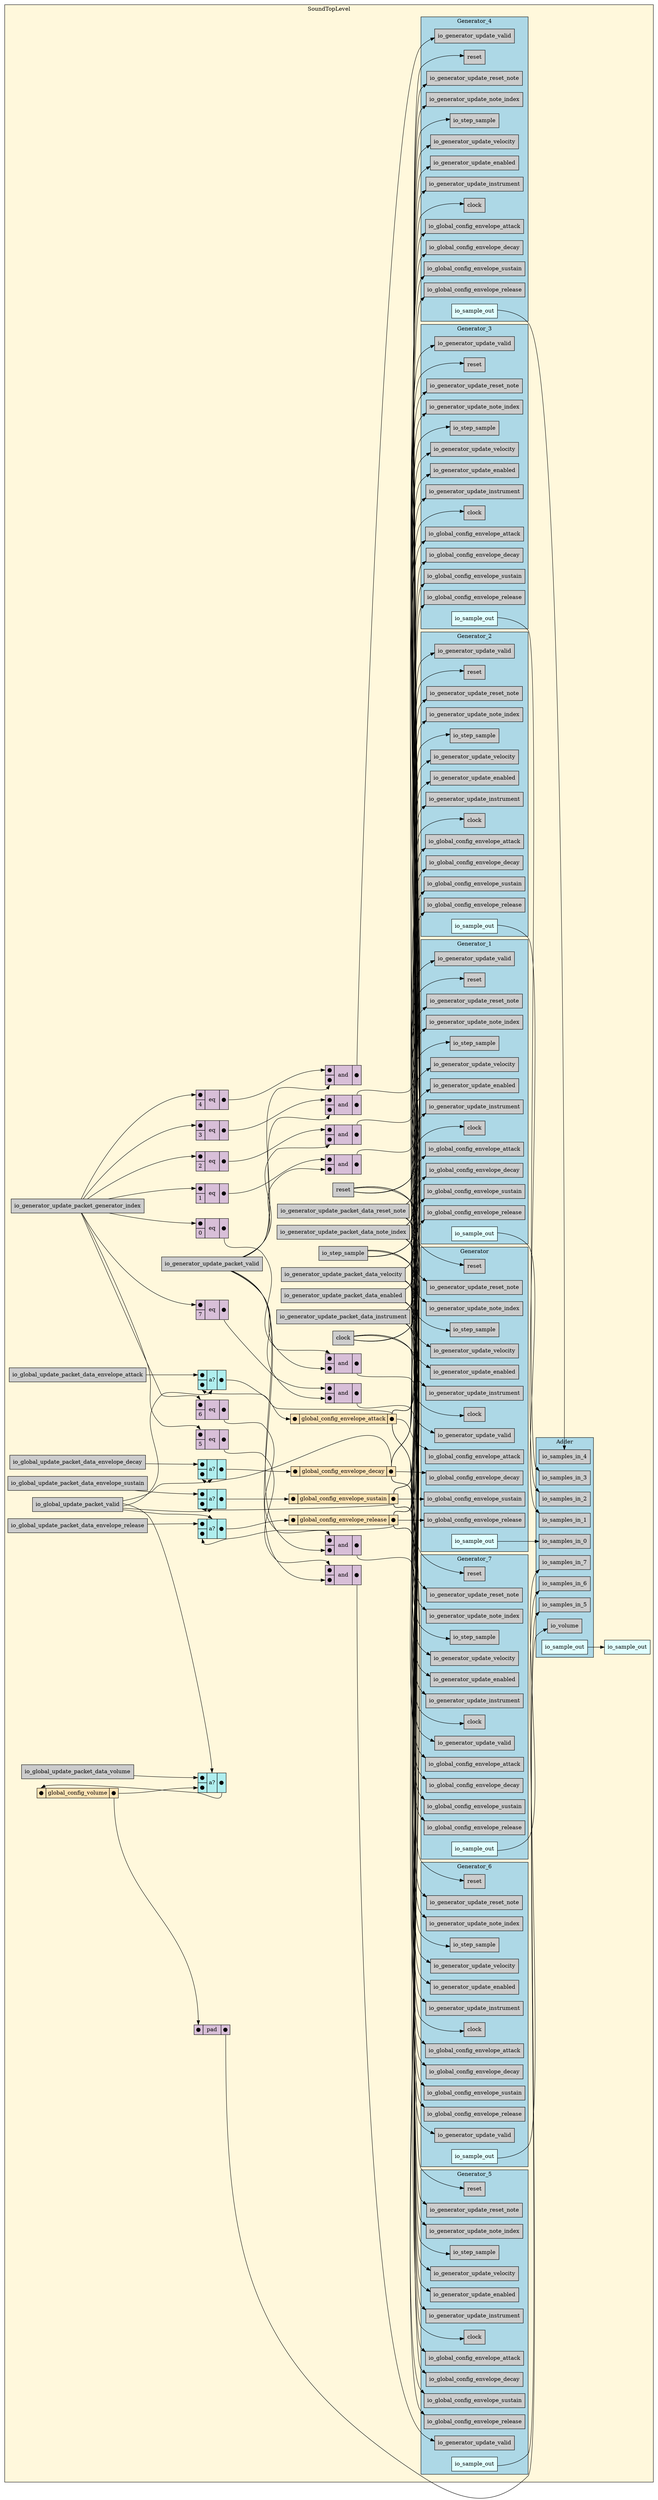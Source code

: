 digraph SoundTopLevel {
stylesheet = "styles.css"
rankdir="LR" 

subgraph cluster_SoundTopLevel {
  label="SoundTopLevel"
  URL=""
  bgcolor="#FFF8DC"
  cluster_SoundTopLevel_clock [shape = "rectangle" style="filled" fillcolor="#CCCCCC" label="clock" rank="0"]
     
cluster_SoundTopLevel_reset [shape = "rectangle" style="filled" fillcolor="#CCCCCC" label="reset" rank="0"]
     
cluster_SoundTopLevel_io_generator_update_packet_valid [shape = "rectangle" style="filled" fillcolor="#CCCCCC" label="io_generator_update_packet_valid" rank="0"]
     
cluster_SoundTopLevel_io_generator_update_packet_generator_index [shape = "rectangle" style="filled" fillcolor="#CCCCCC" label="io_generator_update_packet_generator_index" rank="0"]
     
cluster_SoundTopLevel_io_generator_update_packet_data_reset_note [shape = "rectangle" style="filled" fillcolor="#CCCCCC" label="io_generator_update_packet_data_reset_note" rank="0"]
     
cluster_SoundTopLevel_io_generator_update_packet_data_enabled [shape = "rectangle" style="filled" fillcolor="#CCCCCC" label="io_generator_update_packet_data_enabled" rank="0"]
     
cluster_SoundTopLevel_io_generator_update_packet_data_instrument [shape = "rectangle" style="filled" fillcolor="#CCCCCC" label="io_generator_update_packet_data_instrument" rank="0"]
     
cluster_SoundTopLevel_io_generator_update_packet_data_note_index [shape = "rectangle" style="filled" fillcolor="#CCCCCC" label="io_generator_update_packet_data_note_index" rank="0"]
     
cluster_SoundTopLevel_io_generator_update_packet_data_velocity [shape = "rectangle" style="filled" fillcolor="#CCCCCC" label="io_generator_update_packet_data_velocity" rank="0"]
     
cluster_SoundTopLevel_io_global_update_packet_valid [shape = "rectangle" style="filled" fillcolor="#CCCCCC" label="io_global_update_packet_valid" rank="0"]
     
cluster_SoundTopLevel_io_global_update_packet_data_volume [shape = "rectangle" style="filled" fillcolor="#CCCCCC" label="io_global_update_packet_data_volume" rank="0"]
     
cluster_SoundTopLevel_io_global_update_packet_data_envelope_attack [shape = "rectangle" style="filled" fillcolor="#CCCCCC" label="io_global_update_packet_data_envelope_attack" rank="0"]
     
cluster_SoundTopLevel_io_global_update_packet_data_envelope_decay [shape = "rectangle" style="filled" fillcolor="#CCCCCC" label="io_global_update_packet_data_envelope_decay" rank="0"]
     
cluster_SoundTopLevel_io_global_update_packet_data_envelope_sustain [shape = "rectangle" style="filled" fillcolor="#CCCCCC" label="io_global_update_packet_data_envelope_sustain" rank="0"]
     
cluster_SoundTopLevel_io_global_update_packet_data_envelope_release [shape = "rectangle" style="filled" fillcolor="#CCCCCC" label="io_global_update_packet_data_envelope_release" rank="0"]
     
cluster_SoundTopLevel_io_step_sample [shape = "rectangle" style="filled" fillcolor="#CCCCCC" label="io_step_sample" rank="0"]
     
cluster_SoundTopLevel_io_sample_out [shape = "rectangle" style="filled" fillcolor="#E0FFFF" label="io_sample_out" rank="1000"]
     

subgraph cluster_SoundTopLevel_Adder {
  label="Adder"
  URL="Adder.dot.svg"
  bgcolor="#ADD8E6"
  cluster_SoundTopLevel_Adder_io_volume [shape = "rectangle" style="filled" fillcolor="#CCCCCC" label="io_volume" rank="0"]
     
cluster_SoundTopLevel_Adder_io_samples_in_0 [shape = "rectangle" style="filled" fillcolor="#CCCCCC" label="io_samples_in_0" rank="0"]
     
cluster_SoundTopLevel_Adder_io_samples_in_1 [shape = "rectangle" style="filled" fillcolor="#CCCCCC" label="io_samples_in_1" rank="0"]
     
cluster_SoundTopLevel_Adder_io_samples_in_2 [shape = "rectangle" style="filled" fillcolor="#CCCCCC" label="io_samples_in_2" rank="0"]
     
cluster_SoundTopLevel_Adder_io_samples_in_3 [shape = "rectangle" style="filled" fillcolor="#CCCCCC" label="io_samples_in_3" rank="0"]
     
cluster_SoundTopLevel_Adder_io_samples_in_4 [shape = "rectangle" style="filled" fillcolor="#CCCCCC" label="io_samples_in_4" rank="0"]
     
cluster_SoundTopLevel_Adder_io_samples_in_5 [shape = "rectangle" style="filled" fillcolor="#CCCCCC" label="io_samples_in_5" rank="0"]
     
cluster_SoundTopLevel_Adder_io_samples_in_6 [shape = "rectangle" style="filled" fillcolor="#CCCCCC" label="io_samples_in_6" rank="0"]
     
cluster_SoundTopLevel_Adder_io_samples_in_7 [shape = "rectangle" style="filled" fillcolor="#CCCCCC" label="io_samples_in_7" rank="0"]
     
cluster_SoundTopLevel_Adder_io_sample_out [shape = "rectangle" style="filled" fillcolor="#E0FFFF" label="io_sample_out" rank="1000"]
     

  
  
  
}
     

subgraph cluster_SoundTopLevel_Generator {
  label="Generator"
  URL="Generator.dot.svg"
  bgcolor="#ADD8E6"
  cluster_SoundTopLevel_Generator_clock [shape = "rectangle" style="filled" fillcolor="#CCCCCC" label="clock" rank="0"]
     
cluster_SoundTopLevel_Generator_reset [shape = "rectangle" style="filled" fillcolor="#CCCCCC" label="reset" rank="0"]
     
cluster_SoundTopLevel_Generator_io_generator_update_valid [shape = "rectangle" style="filled" fillcolor="#CCCCCC" label="io_generator_update_valid" rank="0"]
     
cluster_SoundTopLevel_Generator_io_generator_update_reset_note [shape = "rectangle" style="filled" fillcolor="#CCCCCC" label="io_generator_update_reset_note" rank="0"]
     
cluster_SoundTopLevel_Generator_io_generator_update_enabled [shape = "rectangle" style="filled" fillcolor="#CCCCCC" label="io_generator_update_enabled" rank="0"]
     
cluster_SoundTopLevel_Generator_io_generator_update_instrument [shape = "rectangle" style="filled" fillcolor="#CCCCCC" label="io_generator_update_instrument" rank="0"]
     
cluster_SoundTopLevel_Generator_io_generator_update_note_index [shape = "rectangle" style="filled" fillcolor="#CCCCCC" label="io_generator_update_note_index" rank="0"]
     
cluster_SoundTopLevel_Generator_io_generator_update_velocity [shape = "rectangle" style="filled" fillcolor="#CCCCCC" label="io_generator_update_velocity" rank="0"]
     
cluster_SoundTopLevel_Generator_io_global_config_envelope_attack [shape = "rectangle" style="filled" fillcolor="#CCCCCC" label="io_global_config_envelope_attack" rank="0"]
     
cluster_SoundTopLevel_Generator_io_global_config_envelope_decay [shape = "rectangle" style="filled" fillcolor="#CCCCCC" label="io_global_config_envelope_decay" rank="0"]
     
cluster_SoundTopLevel_Generator_io_global_config_envelope_sustain [shape = "rectangle" style="filled" fillcolor="#CCCCCC" label="io_global_config_envelope_sustain" rank="0"]
     
cluster_SoundTopLevel_Generator_io_global_config_envelope_release [shape = "rectangle" style="filled" fillcolor="#CCCCCC" label="io_global_config_envelope_release" rank="0"]
     
cluster_SoundTopLevel_Generator_io_step_sample [shape = "rectangle" style="filled" fillcolor="#CCCCCC" label="io_step_sample" rank="0"]
     
cluster_SoundTopLevel_Generator_io_sample_out [shape = "rectangle" style="filled" fillcolor="#E0FFFF" label="io_sample_out" rank="1000"]
     

subgraph cluster_SoundTopLevel_Generator_Square {
  label="Square"
  URL="Square.dot.svg"
  bgcolor="#FFB6C1"
  

  
  
  
}
     

subgraph cluster_SoundTopLevel_Generator_Triangle {
  label="Triangle"
  URL="Triangle.dot.svg"
  bgcolor="#FFB6C1"
  

  
  
  
}
     

subgraph cluster_SoundTopLevel_Generator_Sawtooth {
  label="Sawtooth"
  URL="Sawtooth.dot.svg"
  bgcolor="#FFB6C1"
  

  
  
  
}
     

subgraph cluster_SoundTopLevel_Generator_Sine {
  label="Sine"
  URL="Sine.dot.svg"
  bgcolor="#FFB6C1"
  

  
  
  
}
     

subgraph cluster_SoundTopLevel_Generator_EnvelopeImpl {
  label="EnvelopeImpl"
  URL="EnvelopeImpl.dot.svg"
  bgcolor="#FFB6C1"
  

  
  
  
}
     

  
  
  
}
     

subgraph cluster_SoundTopLevel_Generator_1 {
  label="Generator_1"
  URL="Generator.dot.svg"
  bgcolor="#ADD8E6"
  cluster_SoundTopLevel_Generator_1_clock [shape = "rectangle" style="filled" fillcolor="#CCCCCC" label="clock" rank="0"]
     
cluster_SoundTopLevel_Generator_1_reset [shape = "rectangle" style="filled" fillcolor="#CCCCCC" label="reset" rank="0"]
     
cluster_SoundTopLevel_Generator_1_io_generator_update_valid [shape = "rectangle" style="filled" fillcolor="#CCCCCC" label="io_generator_update_valid" rank="0"]
     
cluster_SoundTopLevel_Generator_1_io_generator_update_reset_note [shape = "rectangle" style="filled" fillcolor="#CCCCCC" label="io_generator_update_reset_note" rank="0"]
     
cluster_SoundTopLevel_Generator_1_io_generator_update_enabled [shape = "rectangle" style="filled" fillcolor="#CCCCCC" label="io_generator_update_enabled" rank="0"]
     
cluster_SoundTopLevel_Generator_1_io_generator_update_instrument [shape = "rectangle" style="filled" fillcolor="#CCCCCC" label="io_generator_update_instrument" rank="0"]
     
cluster_SoundTopLevel_Generator_1_io_generator_update_note_index [shape = "rectangle" style="filled" fillcolor="#CCCCCC" label="io_generator_update_note_index" rank="0"]
     
cluster_SoundTopLevel_Generator_1_io_generator_update_velocity [shape = "rectangle" style="filled" fillcolor="#CCCCCC" label="io_generator_update_velocity" rank="0"]
     
cluster_SoundTopLevel_Generator_1_io_global_config_envelope_attack [shape = "rectangle" style="filled" fillcolor="#CCCCCC" label="io_global_config_envelope_attack" rank="0"]
     
cluster_SoundTopLevel_Generator_1_io_global_config_envelope_decay [shape = "rectangle" style="filled" fillcolor="#CCCCCC" label="io_global_config_envelope_decay" rank="0"]
     
cluster_SoundTopLevel_Generator_1_io_global_config_envelope_sustain [shape = "rectangle" style="filled" fillcolor="#CCCCCC" label="io_global_config_envelope_sustain" rank="0"]
     
cluster_SoundTopLevel_Generator_1_io_global_config_envelope_release [shape = "rectangle" style="filled" fillcolor="#CCCCCC" label="io_global_config_envelope_release" rank="0"]
     
cluster_SoundTopLevel_Generator_1_io_step_sample [shape = "rectangle" style="filled" fillcolor="#CCCCCC" label="io_step_sample" rank="0"]
     
cluster_SoundTopLevel_Generator_1_io_sample_out [shape = "rectangle" style="filled" fillcolor="#E0FFFF" label="io_sample_out" rank="1000"]
     

subgraph cluster_SoundTopLevel_Generator_1_Square {
  label="Square"
  URL="Square.dot.svg"
  bgcolor="#FFB6C1"
  

  
  
  
}
     

subgraph cluster_SoundTopLevel_Generator_1_Triangle {
  label="Triangle"
  URL="Triangle.dot.svg"
  bgcolor="#FFB6C1"
  

  
  
  
}
     

subgraph cluster_SoundTopLevel_Generator_1_Sawtooth {
  label="Sawtooth"
  URL="Sawtooth.dot.svg"
  bgcolor="#FFB6C1"
  

  
  
  
}
     

subgraph cluster_SoundTopLevel_Generator_1_Sine {
  label="Sine"
  URL="Sine.dot.svg"
  bgcolor="#FFB6C1"
  

  
  
  
}
     

subgraph cluster_SoundTopLevel_Generator_1_EnvelopeImpl {
  label="EnvelopeImpl"
  URL="EnvelopeImpl.dot.svg"
  bgcolor="#FFB6C1"
  

  
  
  
}
     

  
  
  
}
     

subgraph cluster_SoundTopLevel_Generator_2 {
  label="Generator_2"
  URL="Generator.dot.svg"
  bgcolor="#ADD8E6"
  cluster_SoundTopLevel_Generator_2_clock [shape = "rectangle" style="filled" fillcolor="#CCCCCC" label="clock" rank="0"]
     
cluster_SoundTopLevel_Generator_2_reset [shape = "rectangle" style="filled" fillcolor="#CCCCCC" label="reset" rank="0"]
     
cluster_SoundTopLevel_Generator_2_io_generator_update_valid [shape = "rectangle" style="filled" fillcolor="#CCCCCC" label="io_generator_update_valid" rank="0"]
     
cluster_SoundTopLevel_Generator_2_io_generator_update_reset_note [shape = "rectangle" style="filled" fillcolor="#CCCCCC" label="io_generator_update_reset_note" rank="0"]
     
cluster_SoundTopLevel_Generator_2_io_generator_update_enabled [shape = "rectangle" style="filled" fillcolor="#CCCCCC" label="io_generator_update_enabled" rank="0"]
     
cluster_SoundTopLevel_Generator_2_io_generator_update_instrument [shape = "rectangle" style="filled" fillcolor="#CCCCCC" label="io_generator_update_instrument" rank="0"]
     
cluster_SoundTopLevel_Generator_2_io_generator_update_note_index [shape = "rectangle" style="filled" fillcolor="#CCCCCC" label="io_generator_update_note_index" rank="0"]
     
cluster_SoundTopLevel_Generator_2_io_generator_update_velocity [shape = "rectangle" style="filled" fillcolor="#CCCCCC" label="io_generator_update_velocity" rank="0"]
     
cluster_SoundTopLevel_Generator_2_io_global_config_envelope_attack [shape = "rectangle" style="filled" fillcolor="#CCCCCC" label="io_global_config_envelope_attack" rank="0"]
     
cluster_SoundTopLevel_Generator_2_io_global_config_envelope_decay [shape = "rectangle" style="filled" fillcolor="#CCCCCC" label="io_global_config_envelope_decay" rank="0"]
     
cluster_SoundTopLevel_Generator_2_io_global_config_envelope_sustain [shape = "rectangle" style="filled" fillcolor="#CCCCCC" label="io_global_config_envelope_sustain" rank="0"]
     
cluster_SoundTopLevel_Generator_2_io_global_config_envelope_release [shape = "rectangle" style="filled" fillcolor="#CCCCCC" label="io_global_config_envelope_release" rank="0"]
     
cluster_SoundTopLevel_Generator_2_io_step_sample [shape = "rectangle" style="filled" fillcolor="#CCCCCC" label="io_step_sample" rank="0"]
     
cluster_SoundTopLevel_Generator_2_io_sample_out [shape = "rectangle" style="filled" fillcolor="#E0FFFF" label="io_sample_out" rank="1000"]
     

subgraph cluster_SoundTopLevel_Generator_2_Square {
  label="Square"
  URL="Square.dot.svg"
  bgcolor="#FFB6C1"
  

  
  
  
}
     

subgraph cluster_SoundTopLevel_Generator_2_Triangle {
  label="Triangle"
  URL="Triangle.dot.svg"
  bgcolor="#FFB6C1"
  

  
  
  
}
     

subgraph cluster_SoundTopLevel_Generator_2_Sawtooth {
  label="Sawtooth"
  URL="Sawtooth.dot.svg"
  bgcolor="#FFB6C1"
  

  
  
  
}
     

subgraph cluster_SoundTopLevel_Generator_2_Sine {
  label="Sine"
  URL="Sine.dot.svg"
  bgcolor="#FFB6C1"
  

  
  
  
}
     

subgraph cluster_SoundTopLevel_Generator_2_EnvelopeImpl {
  label="EnvelopeImpl"
  URL="EnvelopeImpl.dot.svg"
  bgcolor="#FFB6C1"
  

  
  
  
}
     

  
  
  
}
     

subgraph cluster_SoundTopLevel_Generator_3 {
  label="Generator_3"
  URL="Generator.dot.svg"
  bgcolor="#ADD8E6"
  cluster_SoundTopLevel_Generator_3_clock [shape = "rectangle" style="filled" fillcolor="#CCCCCC" label="clock" rank="0"]
     
cluster_SoundTopLevel_Generator_3_reset [shape = "rectangle" style="filled" fillcolor="#CCCCCC" label="reset" rank="0"]
     
cluster_SoundTopLevel_Generator_3_io_generator_update_valid [shape = "rectangle" style="filled" fillcolor="#CCCCCC" label="io_generator_update_valid" rank="0"]
     
cluster_SoundTopLevel_Generator_3_io_generator_update_reset_note [shape = "rectangle" style="filled" fillcolor="#CCCCCC" label="io_generator_update_reset_note" rank="0"]
     
cluster_SoundTopLevel_Generator_3_io_generator_update_enabled [shape = "rectangle" style="filled" fillcolor="#CCCCCC" label="io_generator_update_enabled" rank="0"]
     
cluster_SoundTopLevel_Generator_3_io_generator_update_instrument [shape = "rectangle" style="filled" fillcolor="#CCCCCC" label="io_generator_update_instrument" rank="0"]
     
cluster_SoundTopLevel_Generator_3_io_generator_update_note_index [shape = "rectangle" style="filled" fillcolor="#CCCCCC" label="io_generator_update_note_index" rank="0"]
     
cluster_SoundTopLevel_Generator_3_io_generator_update_velocity [shape = "rectangle" style="filled" fillcolor="#CCCCCC" label="io_generator_update_velocity" rank="0"]
     
cluster_SoundTopLevel_Generator_3_io_global_config_envelope_attack [shape = "rectangle" style="filled" fillcolor="#CCCCCC" label="io_global_config_envelope_attack" rank="0"]
     
cluster_SoundTopLevel_Generator_3_io_global_config_envelope_decay [shape = "rectangle" style="filled" fillcolor="#CCCCCC" label="io_global_config_envelope_decay" rank="0"]
     
cluster_SoundTopLevel_Generator_3_io_global_config_envelope_sustain [shape = "rectangle" style="filled" fillcolor="#CCCCCC" label="io_global_config_envelope_sustain" rank="0"]
     
cluster_SoundTopLevel_Generator_3_io_global_config_envelope_release [shape = "rectangle" style="filled" fillcolor="#CCCCCC" label="io_global_config_envelope_release" rank="0"]
     
cluster_SoundTopLevel_Generator_3_io_step_sample [shape = "rectangle" style="filled" fillcolor="#CCCCCC" label="io_step_sample" rank="0"]
     
cluster_SoundTopLevel_Generator_3_io_sample_out [shape = "rectangle" style="filled" fillcolor="#E0FFFF" label="io_sample_out" rank="1000"]
     

subgraph cluster_SoundTopLevel_Generator_3_Square {
  label="Square"
  URL="Square.dot.svg"
  bgcolor="#FFB6C1"
  

  
  
  
}
     

subgraph cluster_SoundTopLevel_Generator_3_Triangle {
  label="Triangle"
  URL="Triangle.dot.svg"
  bgcolor="#FFB6C1"
  

  
  
  
}
     

subgraph cluster_SoundTopLevel_Generator_3_Sawtooth {
  label="Sawtooth"
  URL="Sawtooth.dot.svg"
  bgcolor="#FFB6C1"
  

  
  
  
}
     

subgraph cluster_SoundTopLevel_Generator_3_Sine {
  label="Sine"
  URL="Sine.dot.svg"
  bgcolor="#FFB6C1"
  

  
  
  
}
     

subgraph cluster_SoundTopLevel_Generator_3_EnvelopeImpl {
  label="EnvelopeImpl"
  URL="EnvelopeImpl.dot.svg"
  bgcolor="#FFB6C1"
  

  
  
  
}
     

  
  
  
}
     

subgraph cluster_SoundTopLevel_Generator_4 {
  label="Generator_4"
  URL="Generator.dot.svg"
  bgcolor="#ADD8E6"
  cluster_SoundTopLevel_Generator_4_clock [shape = "rectangle" style="filled" fillcolor="#CCCCCC" label="clock" rank="0"]
     
cluster_SoundTopLevel_Generator_4_reset [shape = "rectangle" style="filled" fillcolor="#CCCCCC" label="reset" rank="0"]
     
cluster_SoundTopLevel_Generator_4_io_generator_update_valid [shape = "rectangle" style="filled" fillcolor="#CCCCCC" label="io_generator_update_valid" rank="0"]
     
cluster_SoundTopLevel_Generator_4_io_generator_update_reset_note [shape = "rectangle" style="filled" fillcolor="#CCCCCC" label="io_generator_update_reset_note" rank="0"]
     
cluster_SoundTopLevel_Generator_4_io_generator_update_enabled [shape = "rectangle" style="filled" fillcolor="#CCCCCC" label="io_generator_update_enabled" rank="0"]
     
cluster_SoundTopLevel_Generator_4_io_generator_update_instrument [shape = "rectangle" style="filled" fillcolor="#CCCCCC" label="io_generator_update_instrument" rank="0"]
     
cluster_SoundTopLevel_Generator_4_io_generator_update_note_index [shape = "rectangle" style="filled" fillcolor="#CCCCCC" label="io_generator_update_note_index" rank="0"]
     
cluster_SoundTopLevel_Generator_4_io_generator_update_velocity [shape = "rectangle" style="filled" fillcolor="#CCCCCC" label="io_generator_update_velocity" rank="0"]
     
cluster_SoundTopLevel_Generator_4_io_global_config_envelope_attack [shape = "rectangle" style="filled" fillcolor="#CCCCCC" label="io_global_config_envelope_attack" rank="0"]
     
cluster_SoundTopLevel_Generator_4_io_global_config_envelope_decay [shape = "rectangle" style="filled" fillcolor="#CCCCCC" label="io_global_config_envelope_decay" rank="0"]
     
cluster_SoundTopLevel_Generator_4_io_global_config_envelope_sustain [shape = "rectangle" style="filled" fillcolor="#CCCCCC" label="io_global_config_envelope_sustain" rank="0"]
     
cluster_SoundTopLevel_Generator_4_io_global_config_envelope_release [shape = "rectangle" style="filled" fillcolor="#CCCCCC" label="io_global_config_envelope_release" rank="0"]
     
cluster_SoundTopLevel_Generator_4_io_step_sample [shape = "rectangle" style="filled" fillcolor="#CCCCCC" label="io_step_sample" rank="0"]
     
cluster_SoundTopLevel_Generator_4_io_sample_out [shape = "rectangle" style="filled" fillcolor="#E0FFFF" label="io_sample_out" rank="1000"]
     

subgraph cluster_SoundTopLevel_Generator_4_Square {
  label="Square"
  URL="Square.dot.svg"
  bgcolor="#FFB6C1"
  

  
  
  
}
     

subgraph cluster_SoundTopLevel_Generator_4_Triangle {
  label="Triangle"
  URL="Triangle.dot.svg"
  bgcolor="#FFB6C1"
  

  
  
  
}
     

subgraph cluster_SoundTopLevel_Generator_4_Sawtooth {
  label="Sawtooth"
  URL="Sawtooth.dot.svg"
  bgcolor="#FFB6C1"
  

  
  
  
}
     

subgraph cluster_SoundTopLevel_Generator_4_Sine {
  label="Sine"
  URL="Sine.dot.svg"
  bgcolor="#FFB6C1"
  

  
  
  
}
     

subgraph cluster_SoundTopLevel_Generator_4_EnvelopeImpl {
  label="EnvelopeImpl"
  URL="EnvelopeImpl.dot.svg"
  bgcolor="#FFB6C1"
  

  
  
  
}
     

  
  
  
}
     

subgraph cluster_SoundTopLevel_Generator_5 {
  label="Generator_5"
  URL="Generator.dot.svg"
  bgcolor="#ADD8E6"
  cluster_SoundTopLevel_Generator_5_clock [shape = "rectangle" style="filled" fillcolor="#CCCCCC" label="clock" rank="0"]
     
cluster_SoundTopLevel_Generator_5_reset [shape = "rectangle" style="filled" fillcolor="#CCCCCC" label="reset" rank="0"]
     
cluster_SoundTopLevel_Generator_5_io_generator_update_valid [shape = "rectangle" style="filled" fillcolor="#CCCCCC" label="io_generator_update_valid" rank="0"]
     
cluster_SoundTopLevel_Generator_5_io_generator_update_reset_note [shape = "rectangle" style="filled" fillcolor="#CCCCCC" label="io_generator_update_reset_note" rank="0"]
     
cluster_SoundTopLevel_Generator_5_io_generator_update_enabled [shape = "rectangle" style="filled" fillcolor="#CCCCCC" label="io_generator_update_enabled" rank="0"]
     
cluster_SoundTopLevel_Generator_5_io_generator_update_instrument [shape = "rectangle" style="filled" fillcolor="#CCCCCC" label="io_generator_update_instrument" rank="0"]
     
cluster_SoundTopLevel_Generator_5_io_generator_update_note_index [shape = "rectangle" style="filled" fillcolor="#CCCCCC" label="io_generator_update_note_index" rank="0"]
     
cluster_SoundTopLevel_Generator_5_io_generator_update_velocity [shape = "rectangle" style="filled" fillcolor="#CCCCCC" label="io_generator_update_velocity" rank="0"]
     
cluster_SoundTopLevel_Generator_5_io_global_config_envelope_attack [shape = "rectangle" style="filled" fillcolor="#CCCCCC" label="io_global_config_envelope_attack" rank="0"]
     
cluster_SoundTopLevel_Generator_5_io_global_config_envelope_decay [shape = "rectangle" style="filled" fillcolor="#CCCCCC" label="io_global_config_envelope_decay" rank="0"]
     
cluster_SoundTopLevel_Generator_5_io_global_config_envelope_sustain [shape = "rectangle" style="filled" fillcolor="#CCCCCC" label="io_global_config_envelope_sustain" rank="0"]
     
cluster_SoundTopLevel_Generator_5_io_global_config_envelope_release [shape = "rectangle" style="filled" fillcolor="#CCCCCC" label="io_global_config_envelope_release" rank="0"]
     
cluster_SoundTopLevel_Generator_5_io_step_sample [shape = "rectangle" style="filled" fillcolor="#CCCCCC" label="io_step_sample" rank="0"]
     
cluster_SoundTopLevel_Generator_5_io_sample_out [shape = "rectangle" style="filled" fillcolor="#E0FFFF" label="io_sample_out" rank="1000"]
     

subgraph cluster_SoundTopLevel_Generator_5_Square {
  label="Square"
  URL="Square.dot.svg"
  bgcolor="#FFB6C1"
  

  
  
  
}
     

subgraph cluster_SoundTopLevel_Generator_5_Triangle {
  label="Triangle"
  URL="Triangle.dot.svg"
  bgcolor="#FFB6C1"
  

  
  
  
}
     

subgraph cluster_SoundTopLevel_Generator_5_Sawtooth {
  label="Sawtooth"
  URL="Sawtooth.dot.svg"
  bgcolor="#FFB6C1"
  

  
  
  
}
     

subgraph cluster_SoundTopLevel_Generator_5_Sine {
  label="Sine"
  URL="Sine.dot.svg"
  bgcolor="#FFB6C1"
  

  
  
  
}
     

subgraph cluster_SoundTopLevel_Generator_5_EnvelopeImpl {
  label="EnvelopeImpl"
  URL="EnvelopeImpl.dot.svg"
  bgcolor="#FFB6C1"
  

  
  
  
}
     

  
  
  
}
     

subgraph cluster_SoundTopLevel_Generator_6 {
  label="Generator_6"
  URL="Generator.dot.svg"
  bgcolor="#ADD8E6"
  cluster_SoundTopLevel_Generator_6_clock [shape = "rectangle" style="filled" fillcolor="#CCCCCC" label="clock" rank="0"]
     
cluster_SoundTopLevel_Generator_6_reset [shape = "rectangle" style="filled" fillcolor="#CCCCCC" label="reset" rank="0"]
     
cluster_SoundTopLevel_Generator_6_io_generator_update_valid [shape = "rectangle" style="filled" fillcolor="#CCCCCC" label="io_generator_update_valid" rank="0"]
     
cluster_SoundTopLevel_Generator_6_io_generator_update_reset_note [shape = "rectangle" style="filled" fillcolor="#CCCCCC" label="io_generator_update_reset_note" rank="0"]
     
cluster_SoundTopLevel_Generator_6_io_generator_update_enabled [shape = "rectangle" style="filled" fillcolor="#CCCCCC" label="io_generator_update_enabled" rank="0"]
     
cluster_SoundTopLevel_Generator_6_io_generator_update_instrument [shape = "rectangle" style="filled" fillcolor="#CCCCCC" label="io_generator_update_instrument" rank="0"]
     
cluster_SoundTopLevel_Generator_6_io_generator_update_note_index [shape = "rectangle" style="filled" fillcolor="#CCCCCC" label="io_generator_update_note_index" rank="0"]
     
cluster_SoundTopLevel_Generator_6_io_generator_update_velocity [shape = "rectangle" style="filled" fillcolor="#CCCCCC" label="io_generator_update_velocity" rank="0"]
     
cluster_SoundTopLevel_Generator_6_io_global_config_envelope_attack [shape = "rectangle" style="filled" fillcolor="#CCCCCC" label="io_global_config_envelope_attack" rank="0"]
     
cluster_SoundTopLevel_Generator_6_io_global_config_envelope_decay [shape = "rectangle" style="filled" fillcolor="#CCCCCC" label="io_global_config_envelope_decay" rank="0"]
     
cluster_SoundTopLevel_Generator_6_io_global_config_envelope_sustain [shape = "rectangle" style="filled" fillcolor="#CCCCCC" label="io_global_config_envelope_sustain" rank="0"]
     
cluster_SoundTopLevel_Generator_6_io_global_config_envelope_release [shape = "rectangle" style="filled" fillcolor="#CCCCCC" label="io_global_config_envelope_release" rank="0"]
     
cluster_SoundTopLevel_Generator_6_io_step_sample [shape = "rectangle" style="filled" fillcolor="#CCCCCC" label="io_step_sample" rank="0"]
     
cluster_SoundTopLevel_Generator_6_io_sample_out [shape = "rectangle" style="filled" fillcolor="#E0FFFF" label="io_sample_out" rank="1000"]
     

subgraph cluster_SoundTopLevel_Generator_6_Square {
  label="Square"
  URL="Square.dot.svg"
  bgcolor="#FFB6C1"
  

  
  
  
}
     

subgraph cluster_SoundTopLevel_Generator_6_Triangle {
  label="Triangle"
  URL="Triangle.dot.svg"
  bgcolor="#FFB6C1"
  

  
  
  
}
     

subgraph cluster_SoundTopLevel_Generator_6_Sawtooth {
  label="Sawtooth"
  URL="Sawtooth.dot.svg"
  bgcolor="#FFB6C1"
  

  
  
  
}
     

subgraph cluster_SoundTopLevel_Generator_6_Sine {
  label="Sine"
  URL="Sine.dot.svg"
  bgcolor="#FFB6C1"
  

  
  
  
}
     

subgraph cluster_SoundTopLevel_Generator_6_EnvelopeImpl {
  label="EnvelopeImpl"
  URL="EnvelopeImpl.dot.svg"
  bgcolor="#FFB6C1"
  

  
  
  
}
     

  
  
  
}
     

subgraph cluster_SoundTopLevel_Generator_7 {
  label="Generator_7"
  URL="Generator.dot.svg"
  bgcolor="#ADD8E6"
  cluster_SoundTopLevel_Generator_7_clock [shape = "rectangle" style="filled" fillcolor="#CCCCCC" label="clock" rank="0"]
     
cluster_SoundTopLevel_Generator_7_reset [shape = "rectangle" style="filled" fillcolor="#CCCCCC" label="reset" rank="0"]
     
cluster_SoundTopLevel_Generator_7_io_generator_update_valid [shape = "rectangle" style="filled" fillcolor="#CCCCCC" label="io_generator_update_valid" rank="0"]
     
cluster_SoundTopLevel_Generator_7_io_generator_update_reset_note [shape = "rectangle" style="filled" fillcolor="#CCCCCC" label="io_generator_update_reset_note" rank="0"]
     
cluster_SoundTopLevel_Generator_7_io_generator_update_enabled [shape = "rectangle" style="filled" fillcolor="#CCCCCC" label="io_generator_update_enabled" rank="0"]
     
cluster_SoundTopLevel_Generator_7_io_generator_update_instrument [shape = "rectangle" style="filled" fillcolor="#CCCCCC" label="io_generator_update_instrument" rank="0"]
     
cluster_SoundTopLevel_Generator_7_io_generator_update_note_index [shape = "rectangle" style="filled" fillcolor="#CCCCCC" label="io_generator_update_note_index" rank="0"]
     
cluster_SoundTopLevel_Generator_7_io_generator_update_velocity [shape = "rectangle" style="filled" fillcolor="#CCCCCC" label="io_generator_update_velocity" rank="0"]
     
cluster_SoundTopLevel_Generator_7_io_global_config_envelope_attack [shape = "rectangle" style="filled" fillcolor="#CCCCCC" label="io_global_config_envelope_attack" rank="0"]
     
cluster_SoundTopLevel_Generator_7_io_global_config_envelope_decay [shape = "rectangle" style="filled" fillcolor="#CCCCCC" label="io_global_config_envelope_decay" rank="0"]
     
cluster_SoundTopLevel_Generator_7_io_global_config_envelope_sustain [shape = "rectangle" style="filled" fillcolor="#CCCCCC" label="io_global_config_envelope_sustain" rank="0"]
     
cluster_SoundTopLevel_Generator_7_io_global_config_envelope_release [shape = "rectangle" style="filled" fillcolor="#CCCCCC" label="io_global_config_envelope_release" rank="0"]
     
cluster_SoundTopLevel_Generator_7_io_step_sample [shape = "rectangle" style="filled" fillcolor="#CCCCCC" label="io_step_sample" rank="0"]
     
cluster_SoundTopLevel_Generator_7_io_sample_out [shape = "rectangle" style="filled" fillcolor="#E0FFFF" label="io_sample_out" rank="1000"]
     

subgraph cluster_SoundTopLevel_Generator_7_Square {
  label="Square"
  URL="Square.dot.svg"
  bgcolor="#FFB6C1"
  

  
  
  
}
     

subgraph cluster_SoundTopLevel_Generator_7_Triangle {
  label="Triangle"
  URL="Triangle.dot.svg"
  bgcolor="#FFB6C1"
  

  
  
  
}
     

subgraph cluster_SoundTopLevel_Generator_7_Sawtooth {
  label="Sawtooth"
  URL="Sawtooth.dot.svg"
  bgcolor="#FFB6C1"
  

  
  
  
}
     

subgraph cluster_SoundTopLevel_Generator_7_Sine {
  label="Sine"
  URL="Sine.dot.svg"
  bgcolor="#FFB6C1"
  

  
  
  
}
     

subgraph cluster_SoundTopLevel_Generator_7_EnvelopeImpl {
  label="EnvelopeImpl"
  URL="EnvelopeImpl.dot.svg"
  bgcolor="#FFB6C1"
  

  
  
  
}
     

  
  
  
}
     
struct_cluster_SoundTopLevel_global_config_volume [shape="plaintext" label=<
<TABLE BORDER="0" CELLBORDER="1" CELLSPACING="0" CELLPADDING="4" BGCOLOR="#FFE4B5">
  <TR>
    <TD PORT="in">&#x25cf;</TD>
    <TD>global_config_volume</TD>
    <TD PORT="out">&#x25cf;</TD>
  </TR>
</TABLE>>];
struct_cluster_SoundTopLevel_global_config_envelope_attack [shape="plaintext" label=<
<TABLE BORDER="0" CELLBORDER="1" CELLSPACING="0" CELLPADDING="4" BGCOLOR="#FFE4B5">
  <TR>
    <TD PORT="in">&#x25cf;</TD>
    <TD>global_config_envelope_attack</TD>
    <TD PORT="out">&#x25cf;</TD>
  </TR>
</TABLE>>];
struct_cluster_SoundTopLevel_global_config_envelope_decay [shape="plaintext" label=<
<TABLE BORDER="0" CELLBORDER="1" CELLSPACING="0" CELLPADDING="4" BGCOLOR="#FFE4B5">
  <TR>
    <TD PORT="in">&#x25cf;</TD>
    <TD>global_config_envelope_decay</TD>
    <TD PORT="out">&#x25cf;</TD>
  </TR>
</TABLE>>];
struct_cluster_SoundTopLevel_global_config_envelope_sustain [shape="plaintext" label=<
<TABLE BORDER="0" CELLBORDER="1" CELLSPACING="0" CELLPADDING="4" BGCOLOR="#FFE4B5">
  <TR>
    <TD PORT="in">&#x25cf;</TD>
    <TD>global_config_envelope_sustain</TD>
    <TD PORT="out">&#x25cf;</TD>
  </TR>
</TABLE>>];
struct_cluster_SoundTopLevel_global_config_envelope_release [shape="plaintext" label=<
<TABLE BORDER="0" CELLBORDER="1" CELLSPACING="0" CELLPADDING="4" BGCOLOR="#FFE4B5">
  <TR>
    <TD PORT="in">&#x25cf;</TD>
    <TD>global_config_envelope_release</TD>
    <TD PORT="out">&#x25cf;</TD>
  </TR>
</TABLE>>];

mux_766547911 [shape = "plaintext" label=<
<TABLE BORDER="0" CELLBORDER="1" CELLSPACING="0" CELLPADDING="4" BGCOLOR="#AFEEEE">
  <TR>
    <TD PORT="in1">&#x25cf;</TD>
    <TD ROWSPAN="2" PORT="select">a?</TD>
    <TD ROWSPAN="2" PORT="out">&#x25cf;</TD>
  </TR>
  <TR>
    <TD PORT="in2">&#x25cf;</TD>
  </TR>
</TABLE>>];
       

mux_625226145 [shape = "plaintext" label=<
<TABLE BORDER="0" CELLBORDER="1" CELLSPACING="0" CELLPADDING="4" BGCOLOR="#AFEEEE">
  <TR>
    <TD PORT="in1">&#x25cf;</TD>
    <TD ROWSPAN="2" PORT="select">a?</TD>
    <TD ROWSPAN="2" PORT="out">&#x25cf;</TD>
  </TR>
  <TR>
    <TD PORT="in2">&#x25cf;</TD>
  </TR>
</TABLE>>];
       

mux_1132303051 [shape = "plaintext" label=<
<TABLE BORDER="0" CELLBORDER="1" CELLSPACING="0" CELLPADDING="4" BGCOLOR="#AFEEEE">
  <TR>
    <TD PORT="in1">&#x25cf;</TD>
    <TD ROWSPAN="2" PORT="select">a?</TD>
    <TD ROWSPAN="2" PORT="out">&#x25cf;</TD>
  </TR>
  <TR>
    <TD PORT="in2">&#x25cf;</TD>
  </TR>
</TABLE>>];
       

mux_1662754261 [shape = "plaintext" label=<
<TABLE BORDER="0" CELLBORDER="1" CELLSPACING="0" CELLPADDING="4" BGCOLOR="#AFEEEE">
  <TR>
    <TD PORT="in1">&#x25cf;</TD>
    <TD ROWSPAN="2" PORT="select">a?</TD>
    <TD ROWSPAN="2" PORT="out">&#x25cf;</TD>
  </TR>
  <TR>
    <TD PORT="in2">&#x25cf;</TD>
  </TR>
</TABLE>>];
       

mux_1004367734 [shape = "plaintext" label=<
<TABLE BORDER="0" CELLBORDER="1" CELLSPACING="0" CELLPADDING="4" BGCOLOR="#AFEEEE">
  <TR>
    <TD PORT="in1">&#x25cf;</TD>
    <TD ROWSPAN="2" PORT="select">a?</TD>
    <TD ROWSPAN="2" PORT="out">&#x25cf;</TD>
  </TR>
  <TR>
    <TD PORT="in2">&#x25cf;</TD>
  </TR>
</TABLE>>];
       

op_pad_204 [shape = "plaintext" label=<
<TABLE BORDER="0" CELLBORDER="1" CELLSPACING="0" CELLPADDING="4" BGCOLOR="#D8BFD8">
  <TR>
    <TD PORT="in1">&#x25cf;</TD>
    <TD > pad </TD>
    <TD PORT="out">&#x25cf;</TD>
  </TR>
</TABLE>>];
       

op_and_205 [shape = "plaintext" label=<
<TABLE BORDER="0" CELLBORDER="1" CELLSPACING="0" CELLPADDING="4" BGCOLOR="#D8BFD8">
  <TR>
    <TD PORT="in1">&#x25cf;</TD>
    <TD ROWSPAN="2" > and </TD>
    <TD ROWSPAN="2" PORT="out">&#x25cf;</TD>
  </TR>
  <TR>
    <TD PORT="in2">&#x25cf;</TD>
  </TR>
</TABLE>>];
       

op_eq_206 [shape = "plaintext" label=<
<TABLE BORDER="0" CELLBORDER="1" CELLSPACING="0" CELLPADDING="4" BGCOLOR="#D8BFD8">
  <TR>
    <TD PORT="in1">&#x25cf;</TD>
    <TD ROWSPAN="2" > eq </TD>
    <TD ROWSPAN="2" PORT="out">&#x25cf;</TD>
  </TR>
  <TR>
    <TD PORT="in2">0</TD>
  </TR>
</TABLE>>];
       

op_and_207 [shape = "plaintext" label=<
<TABLE BORDER="0" CELLBORDER="1" CELLSPACING="0" CELLPADDING="4" BGCOLOR="#D8BFD8">
  <TR>
    <TD PORT="in1">&#x25cf;</TD>
    <TD ROWSPAN="2" > and </TD>
    <TD ROWSPAN="2" PORT="out">&#x25cf;</TD>
  </TR>
  <TR>
    <TD PORT="in2">&#x25cf;</TD>
  </TR>
</TABLE>>];
       

op_eq_208 [shape = "plaintext" label=<
<TABLE BORDER="0" CELLBORDER="1" CELLSPACING="0" CELLPADDING="4" BGCOLOR="#D8BFD8">
  <TR>
    <TD PORT="in1">&#x25cf;</TD>
    <TD ROWSPAN="2" > eq </TD>
    <TD ROWSPAN="2" PORT="out">&#x25cf;</TD>
  </TR>
  <TR>
    <TD PORT="in2">1</TD>
  </TR>
</TABLE>>];
       

op_and_209 [shape = "plaintext" label=<
<TABLE BORDER="0" CELLBORDER="1" CELLSPACING="0" CELLPADDING="4" BGCOLOR="#D8BFD8">
  <TR>
    <TD PORT="in1">&#x25cf;</TD>
    <TD ROWSPAN="2" > and </TD>
    <TD ROWSPAN="2" PORT="out">&#x25cf;</TD>
  </TR>
  <TR>
    <TD PORT="in2">&#x25cf;</TD>
  </TR>
</TABLE>>];
       

op_eq_210 [shape = "plaintext" label=<
<TABLE BORDER="0" CELLBORDER="1" CELLSPACING="0" CELLPADDING="4" BGCOLOR="#D8BFD8">
  <TR>
    <TD PORT="in1">&#x25cf;</TD>
    <TD ROWSPAN="2" > eq </TD>
    <TD ROWSPAN="2" PORT="out">&#x25cf;</TD>
  </TR>
  <TR>
    <TD PORT="in2">2</TD>
  </TR>
</TABLE>>];
       

op_and_211 [shape = "plaintext" label=<
<TABLE BORDER="0" CELLBORDER="1" CELLSPACING="0" CELLPADDING="4" BGCOLOR="#D8BFD8">
  <TR>
    <TD PORT="in1">&#x25cf;</TD>
    <TD ROWSPAN="2" > and </TD>
    <TD ROWSPAN="2" PORT="out">&#x25cf;</TD>
  </TR>
  <TR>
    <TD PORT="in2">&#x25cf;</TD>
  </TR>
</TABLE>>];
       

op_eq_212 [shape = "plaintext" label=<
<TABLE BORDER="0" CELLBORDER="1" CELLSPACING="0" CELLPADDING="4" BGCOLOR="#D8BFD8">
  <TR>
    <TD PORT="in1">&#x25cf;</TD>
    <TD ROWSPAN="2" > eq </TD>
    <TD ROWSPAN="2" PORT="out">&#x25cf;</TD>
  </TR>
  <TR>
    <TD PORT="in2">3</TD>
  </TR>
</TABLE>>];
       

op_and_213 [shape = "plaintext" label=<
<TABLE BORDER="0" CELLBORDER="1" CELLSPACING="0" CELLPADDING="4" BGCOLOR="#D8BFD8">
  <TR>
    <TD PORT="in1">&#x25cf;</TD>
    <TD ROWSPAN="2" > and </TD>
    <TD ROWSPAN="2" PORT="out">&#x25cf;</TD>
  </TR>
  <TR>
    <TD PORT="in2">&#x25cf;</TD>
  </TR>
</TABLE>>];
       

op_eq_214 [shape = "plaintext" label=<
<TABLE BORDER="0" CELLBORDER="1" CELLSPACING="0" CELLPADDING="4" BGCOLOR="#D8BFD8">
  <TR>
    <TD PORT="in1">&#x25cf;</TD>
    <TD ROWSPAN="2" > eq </TD>
    <TD ROWSPAN="2" PORT="out">&#x25cf;</TD>
  </TR>
  <TR>
    <TD PORT="in2">4</TD>
  </TR>
</TABLE>>];
       

op_and_215 [shape = "plaintext" label=<
<TABLE BORDER="0" CELLBORDER="1" CELLSPACING="0" CELLPADDING="4" BGCOLOR="#D8BFD8">
  <TR>
    <TD PORT="in1">&#x25cf;</TD>
    <TD ROWSPAN="2" > and </TD>
    <TD ROWSPAN="2" PORT="out">&#x25cf;</TD>
  </TR>
  <TR>
    <TD PORT="in2">&#x25cf;</TD>
  </TR>
</TABLE>>];
       

op_eq_216 [shape = "plaintext" label=<
<TABLE BORDER="0" CELLBORDER="1" CELLSPACING="0" CELLPADDING="4" BGCOLOR="#D8BFD8">
  <TR>
    <TD PORT="in1">&#x25cf;</TD>
    <TD ROWSPAN="2" > eq </TD>
    <TD ROWSPAN="2" PORT="out">&#x25cf;</TD>
  </TR>
  <TR>
    <TD PORT="in2">5</TD>
  </TR>
</TABLE>>];
       

op_and_217 [shape = "plaintext" label=<
<TABLE BORDER="0" CELLBORDER="1" CELLSPACING="0" CELLPADDING="4" BGCOLOR="#D8BFD8">
  <TR>
    <TD PORT="in1">&#x25cf;</TD>
    <TD ROWSPAN="2" > and </TD>
    <TD ROWSPAN="2" PORT="out">&#x25cf;</TD>
  </TR>
  <TR>
    <TD PORT="in2">&#x25cf;</TD>
  </TR>
</TABLE>>];
       

op_eq_218 [shape = "plaintext" label=<
<TABLE BORDER="0" CELLBORDER="1" CELLSPACING="0" CELLPADDING="4" BGCOLOR="#D8BFD8">
  <TR>
    <TD PORT="in1">&#x25cf;</TD>
    <TD ROWSPAN="2" > eq </TD>
    <TD ROWSPAN="2" PORT="out">&#x25cf;</TD>
  </TR>
  <TR>
    <TD PORT="in2">6</TD>
  </TR>
</TABLE>>];
       

op_and_219 [shape = "plaintext" label=<
<TABLE BORDER="0" CELLBORDER="1" CELLSPACING="0" CELLPADDING="4" BGCOLOR="#D8BFD8">
  <TR>
    <TD PORT="in1">&#x25cf;</TD>
    <TD ROWSPAN="2" > and </TD>
    <TD ROWSPAN="2" PORT="out">&#x25cf;</TD>
  </TR>
  <TR>
    <TD PORT="in2">&#x25cf;</TD>
  </TR>
</TABLE>>];
       

op_eq_220 [shape = "plaintext" label=<
<TABLE BORDER="0" CELLBORDER="1" CELLSPACING="0" CELLPADDING="4" BGCOLOR="#D8BFD8">
  <TR>
    <TD PORT="in1">&#x25cf;</TD>
    <TD ROWSPAN="2" > eq </TD>
    <TD ROWSPAN="2" PORT="out">&#x25cf;</TD>
  </TR>
  <TR>
    <TD PORT="in2">7</TD>
  </TR>
</TABLE>>];
       

  struct_cluster_SoundTopLevel_global_config_envelope_decay:out -> cluster_SoundTopLevel_Generator_4_io_global_config_envelope_decay
  cluster_SoundTopLevel_io_generator_update_packet_data_note_index -> cluster_SoundTopLevel_Generator_io_generator_update_note_index
  cluster_SoundTopLevel_io_generator_update_packet_data_instrument -> cluster_SoundTopLevel_Generator_3_io_generator_update_instrument
  struct_cluster_SoundTopLevel_global_config_envelope_release:out -> cluster_SoundTopLevel_Generator_6_io_global_config_envelope_release
  cluster_SoundTopLevel_io_generator_update_packet_data_note_index -> cluster_SoundTopLevel_Generator_6_io_generator_update_note_index
  cluster_SoundTopLevel_clock -> cluster_SoundTopLevel_Generator_clock
  struct_cluster_SoundTopLevel_global_config_envelope_sustain:out -> cluster_SoundTopLevel_Generator_3_io_global_config_envelope_sustain
  cluster_SoundTopLevel_io_step_sample -> cluster_SoundTopLevel_Generator_4_io_step_sample
  op_eq_216:out -> op_and_215:in1
  cluster_SoundTopLevel_io_generator_update_packet_data_enabled -> cluster_SoundTopLevel_Generator_5_io_generator_update_enabled
  op_eq_206:out -> op_and_205:in1
  struct_cluster_SoundTopLevel_global_config_envelope_release:out -> cluster_SoundTopLevel_Generator_io_global_config_envelope_release
  cluster_SoundTopLevel_io_generator_update_packet_data_reset_note -> cluster_SoundTopLevel_Generator_4_io_generator_update_reset_note
  cluster_SoundTopLevel_io_generator_update_packet_data_velocity -> cluster_SoundTopLevel_Generator_io_generator_update_velocity
  cluster_SoundTopLevel_io_generator_update_packet_data_instrument -> cluster_SoundTopLevel_Generator_7_io_generator_update_instrument
  cluster_SoundTopLevel_clock -> cluster_SoundTopLevel_Generator_3_clock
  op_eq_220:out -> op_and_219:in1
  cluster_SoundTopLevel_Generator_3_io_sample_out -> cluster_SoundTopLevel_Adder_io_samples_in_3
  struct_cluster_SoundTopLevel_global_config_envelope_release:out -> cluster_SoundTopLevel_Generator_1_io_global_config_envelope_release
  op_and_219:out -> cluster_SoundTopLevel_Generator_7_io_generator_update_valid
  cluster_SoundTopLevel_io_step_sample -> cluster_SoundTopLevel_Generator_7_io_step_sample
  cluster_SoundTopLevel_io_generator_update_packet_valid -> op_and_207:in2
  struct_cluster_SoundTopLevel_global_config_envelope_sustain:out -> cluster_SoundTopLevel_Generator_4_io_global_config_envelope_sustain
  cluster_SoundTopLevel_reset -> cluster_SoundTopLevel_Generator_1_reset
  cluster_SoundTopLevel_clock -> cluster_SoundTopLevel_Generator_6_clock
  cluster_SoundTopLevel_reset -> cluster_SoundTopLevel_Generator_4_reset
  struct_cluster_SoundTopLevel_global_config_envelope_release:out -> cluster_SoundTopLevel_Generator_2_io_global_config_envelope_release
  cluster_SoundTopLevel_io_generator_update_packet_data_velocity -> cluster_SoundTopLevel_Generator_2_io_generator_update_velocity
  struct_cluster_SoundTopLevel_global_config_envelope_attack:out -> cluster_SoundTopLevel_Generator_5_io_global_config_envelope_attack
  cluster_SoundTopLevel_Generator_6_io_sample_out -> cluster_SoundTopLevel_Adder_io_samples_in_6
  mux_766547911:out -> struct_cluster_SoundTopLevel_global_config_volume:in
  struct_cluster_SoundTopLevel_global_config_envelope_decay:out -> cluster_SoundTopLevel_Generator_5_io_global_config_envelope_decay
  op_eq_212:out -> op_and_211:in1
  cluster_SoundTopLevel_io_generator_update_packet_data_enabled -> cluster_SoundTopLevel_Generator_2_io_generator_update_enabled
  struct_cluster_SoundTopLevel_global_config_envelope_attack:out -> cluster_SoundTopLevel_Generator_6_io_global_config_envelope_attack
  op_and_217:out -> cluster_SoundTopLevel_Generator_6_io_generator_update_valid
  cluster_SoundTopLevel_Generator_io_sample_out -> cluster_SoundTopLevel_Adder_io_samples_in_0
  cluster_SoundTopLevel_reset -> cluster_SoundTopLevel_Generator_7_reset
  cluster_SoundTopLevel_io_generator_update_packet_valid -> op_and_213:in2
  struct_cluster_SoundTopLevel_global_config_envelope_release:out -> cluster_SoundTopLevel_Generator_7_io_global_config_envelope_release
  cluster_SoundTopLevel_io_generator_update_packet_data_velocity -> cluster_SoundTopLevel_Generator_1_io_generator_update_velocity
  cluster_SoundTopLevel_io_generator_update_packet_data_note_index -> cluster_SoundTopLevel_Generator_3_io_generator_update_note_index
  cluster_SoundTopLevel_io_generator_update_packet_data_instrument -> cluster_SoundTopLevel_Generator_4_io_generator_update_instrument
  cluster_SoundTopLevel_io_generator_update_packet_data_enabled -> cluster_SoundTopLevel_Generator_7_io_generator_update_enabled
  op_pad_204:out -> cluster_SoundTopLevel_Adder_io_volume
  cluster_SoundTopLevel_io_generator_update_packet_data_enabled -> cluster_SoundTopLevel_Generator_io_generator_update_enabled
  cluster_SoundTopLevel_io_generator_update_packet_generator_index -> op_eq_208:in1
  cluster_SoundTopLevel_io_generator_update_packet_valid -> op_and_217:in2
  cluster_SoundTopLevel_io_generator_update_packet_data_reset_note -> cluster_SoundTopLevel_Generator_1_io_generator_update_reset_note
  mux_1662754261:out -> struct_cluster_SoundTopLevel_global_config_envelope_sustain:in
  cluster_SoundTopLevel_io_generator_update_packet_data_velocity -> cluster_SoundTopLevel_Generator_3_io_generator_update_velocity
  cluster_SoundTopLevel_io_generator_update_packet_data_note_index -> cluster_SoundTopLevel_Generator_7_io_generator_update_note_index
  cluster_SoundTopLevel_io_generator_update_packet_data_note_index -> cluster_SoundTopLevel_Generator_4_io_generator_update_note_index
  struct_cluster_SoundTopLevel_global_config_envelope_sustain:out -> cluster_SoundTopLevel_Generator_5_io_global_config_envelope_sustain
  cluster_SoundTopLevel_io_global_update_packet_valid -> mux_1662754261:select
  cluster_SoundTopLevel_io_step_sample -> cluster_SoundTopLevel_Generator_3_io_step_sample
  cluster_SoundTopLevel_io_generator_update_packet_data_reset_note -> cluster_SoundTopLevel_Generator_5_io_generator_update_reset_note
  struct_cluster_SoundTopLevel_global_config_envelope_release:out -> mux_1004367734:in2
  cluster_SoundTopLevel_io_generator_update_packet_generator_index -> op_eq_210:in1
  op_and_215:out -> cluster_SoundTopLevel_Generator_5_io_generator_update_valid
  struct_cluster_SoundTopLevel_global_config_envelope_attack:out -> cluster_SoundTopLevel_Generator_1_io_global_config_envelope_attack
  struct_cluster_SoundTopLevel_global_config_envelope_decay:out -> cluster_SoundTopLevel_Generator_6_io_global_config_envelope_decay
  cluster_SoundTopLevel_io_generator_update_packet_data_instrument -> cluster_SoundTopLevel_Generator_1_io_generator_update_instrument
  struct_cluster_SoundTopLevel_global_config_envelope_decay:out -> cluster_SoundTopLevel_Generator_io_global_config_envelope_decay
  cluster_SoundTopLevel_clock -> cluster_SoundTopLevel_Generator_2_clock
  cluster_SoundTopLevel_io_generator_update_packet_data_reset_note -> cluster_SoundTopLevel_Generator_2_io_generator_update_reset_note
  cluster_SoundTopLevel_io_step_sample -> cluster_SoundTopLevel_Generator_6_io_step_sample
  struct_cluster_SoundTopLevel_global_config_volume:out -> op_pad_204:in1
  struct_cluster_SoundTopLevel_global_config_envelope_release:out -> cluster_SoundTopLevel_Generator_3_io_global_config_envelope_release
  cluster_SoundTopLevel_io_generator_update_packet_data_instrument -> cluster_SoundTopLevel_Generator_5_io_generator_update_instrument
  cluster_SoundTopLevel_io_generator_update_packet_data_velocity -> cluster_SoundTopLevel_Generator_4_io_generator_update_velocity
  cluster_SoundTopLevel_io_generator_update_packet_data_enabled -> cluster_SoundTopLevel_Generator_4_io_generator_update_enabled
  cluster_SoundTopLevel_io_generator_update_packet_generator_index -> op_eq_214:in1
  struct_cluster_SoundTopLevel_global_config_envelope_decay:out -> mux_1132303051:in2
  struct_cluster_SoundTopLevel_global_config_envelope_decay:out -> cluster_SoundTopLevel_Generator_1_io_global_config_envelope_decay
  cluster_SoundTopLevel_io_step_sample -> cluster_SoundTopLevel_Generator_io_step_sample
  op_eq_208:out -> op_and_207:in1
  cluster_SoundTopLevel_io_generator_update_packet_generator_index -> op_eq_218:in1
  mux_1004367734:out -> struct_cluster_SoundTopLevel_global_config_envelope_release:in
  struct_cluster_SoundTopLevel_global_config_envelope_attack:out -> cluster_SoundTopLevel_Generator_7_io_global_config_envelope_attack
  cluster_SoundTopLevel_io_generator_update_packet_data_reset_note -> cluster_SoundTopLevel_Generator_6_io_generator_update_reset_note
  cluster_SoundTopLevel_clock -> cluster_SoundTopLevel_Generator_5_clock
  op_and_213:out -> cluster_SoundTopLevel_Generator_4_io_generator_update_valid
  struct_cluster_SoundTopLevel_global_config_envelope_sustain:out -> cluster_SoundTopLevel_Generator_io_global_config_envelope_sustain
  cluster_SoundTopLevel_Generator_2_io_sample_out -> cluster_SoundTopLevel_Adder_io_samples_in_2
  cluster_SoundTopLevel_Generator_5_io_sample_out -> cluster_SoundTopLevel_Adder_io_samples_in_5
  cluster_SoundTopLevel_io_generator_update_packet_generator_index -> op_eq_220:in1
  cluster_SoundTopLevel_io_generator_update_packet_data_enabled -> cluster_SoundTopLevel_Generator_1_io_generator_update_enabled
  struct_cluster_SoundTopLevel_global_config_envelope_sustain:out -> cluster_SoundTopLevel_Generator_1_io_global_config_envelope_sustain
  cluster_SoundTopLevel_io_generator_update_packet_data_velocity -> cluster_SoundTopLevel_Generator_5_io_generator_update_velocity
  struct_cluster_SoundTopLevel_global_config_envelope_decay:out -> cluster_SoundTopLevel_Generator_7_io_global_config_envelope_decay
  cluster_SoundTopLevel_reset -> cluster_SoundTopLevel_Generator_3_reset
  struct_cluster_SoundTopLevel_global_config_envelope_attack:out -> mux_625226145:in2
  cluster_SoundTopLevel_reset -> cluster_SoundTopLevel_Generator_reset
  struct_cluster_SoundTopLevel_global_config_envelope_sustain:out -> mux_1662754261:in2
  struct_cluster_SoundTopLevel_global_config_envelope_sustain:out -> cluster_SoundTopLevel_Generator_6_io_global_config_envelope_sustain
  cluster_SoundTopLevel_reset -> cluster_SoundTopLevel_Generator_6_reset
  cluster_SoundTopLevel_io_generator_update_packet_data_note_index -> cluster_SoundTopLevel_Generator_1_io_generator_update_note_index
  struct_cluster_SoundTopLevel_global_config_envelope_attack:out -> cluster_SoundTopLevel_Generator_2_io_global_config_envelope_attack
  op_eq_214:out -> op_and_213:in1
  struct_cluster_SoundTopLevel_global_config_volume:out -> mux_766547911:in2
  struct_cluster_SoundTopLevel_global_config_envelope_decay:out -> cluster_SoundTopLevel_Generator_2_io_global_config_envelope_decay
  cluster_SoundTopLevel_clock -> cluster_SoundTopLevel_Generator_1_clock
  op_and_211:out -> cluster_SoundTopLevel_Generator_3_io_generator_update_valid
  cluster_SoundTopLevel_io_generator_update_packet_data_reset_note -> cluster_SoundTopLevel_Generator_io_generator_update_reset_note
  cluster_SoundTopLevel_io_global_update_packet_valid -> mux_766547911:select
  cluster_SoundTopLevel_io_generator_update_packet_data_enabled -> cluster_SoundTopLevel_Generator_6_io_generator_update_enabled
  struct_cluster_SoundTopLevel_global_config_envelope_release:out -> cluster_SoundTopLevel_Generator_4_io_global_config_envelope_release
  cluster_SoundTopLevel_clock -> cluster_SoundTopLevel_Generator_4_clock
  cluster_SoundTopLevel_io_step_sample -> cluster_SoundTopLevel_Generator_2_io_step_sample
  cluster_SoundTopLevel_io_generator_update_packet_data_note_index -> cluster_SoundTopLevel_Generator_5_io_generator_update_note_index
  cluster_SoundTopLevel_io_generator_update_packet_generator_index -> op_eq_206:in1
  cluster_SoundTopLevel_io_generator_update_packet_valid -> op_and_205:in2
  struct_cluster_SoundTopLevel_global_config_envelope_attack:out -> cluster_SoundTopLevel_Generator_3_io_global_config_envelope_attack
  struct_cluster_SoundTopLevel_global_config_envelope_sustain:out -> cluster_SoundTopLevel_Generator_7_io_global_config_envelope_sustain
  cluster_SoundTopLevel_io_global_update_packet_valid -> mux_625226145:select
  cluster_SoundTopLevel_io_generator_update_packet_data_instrument -> cluster_SoundTopLevel_Generator_2_io_generator_update_instrument
  mux_1132303051:out -> struct_cluster_SoundTopLevel_global_config_envelope_decay:in
  cluster_SoundTopLevel_io_global_update_packet_valid -> mux_1132303051:select
  cluster_SoundTopLevel_io_generator_update_packet_data_velocity -> cluster_SoundTopLevel_Generator_6_io_generator_update_velocity
  op_eq_218:out -> op_and_217:in1
  op_and_209:out -> cluster_SoundTopLevel_Generator_2_io_generator_update_valid
  struct_cluster_SoundTopLevel_global_config_envelope_release:out -> cluster_SoundTopLevel_Generator_5_io_global_config_envelope_release
  cluster_SoundTopLevel_reset -> cluster_SoundTopLevel_Generator_2_reset
  cluster_SoundTopLevel_io_generator_update_packet_data_reset_note -> cluster_SoundTopLevel_Generator_3_io_generator_update_reset_note
  cluster_SoundTopLevel_io_global_update_packet_data_envelope_release -> mux_1004367734:in1
  cluster_SoundTopLevel_io_generator_update_packet_data_instrument -> cluster_SoundTopLevel_Generator_6_io_generator_update_instrument
  cluster_SoundTopLevel_io_step_sample -> cluster_SoundTopLevel_Generator_5_io_step_sample
  cluster_SoundTopLevel_io_generator_update_packet_valid -> op_and_209:in2
  cluster_SoundTopLevel_io_generator_update_packet_data_instrument -> cluster_SoundTopLevel_Generator_io_generator_update_instrument
  cluster_SoundTopLevel_io_global_update_packet_data_envelope_attack -> mux_625226145:in1
  cluster_SoundTopLevel_io_generator_update_packet_data_reset_note -> cluster_SoundTopLevel_Generator_7_io_generator_update_reset_note
  cluster_SoundTopLevel_io_generator_update_packet_data_velocity -> cluster_SoundTopLevel_Generator_7_io_generator_update_velocity
  cluster_SoundTopLevel_io_global_update_packet_data_envelope_decay -> mux_1132303051:in1
  struct_cluster_SoundTopLevel_global_config_envelope_sustain:out -> cluster_SoundTopLevel_Generator_2_io_global_config_envelope_sustain
  struct_cluster_SoundTopLevel_global_config_envelope_decay:out -> cluster_SoundTopLevel_Generator_3_io_global_config_envelope_decay
  cluster_SoundTopLevel_io_global_update_packet_data_volume -> mux_766547911:in1
  cluster_SoundTopLevel_io_step_sample -> cluster_SoundTopLevel_Generator_1_io_step_sample
  cluster_SoundTopLevel_reset -> cluster_SoundTopLevel_Generator_5_reset
  cluster_SoundTopLevel_io_generator_update_packet_generator_index -> op_eq_212:in1
  cluster_SoundTopLevel_io_generator_update_packet_data_enabled -> cluster_SoundTopLevel_Generator_3_io_generator_update_enabled
  cluster_SoundTopLevel_io_generator_update_packet_valid -> op_and_211:in2
  cluster_SoundTopLevel_Generator_7_io_sample_out -> cluster_SoundTopLevel_Adder_io_samples_in_7
  op_and_205:out -> cluster_SoundTopLevel_Generator_io_generator_update_valid
  cluster_SoundTopLevel_Generator_1_io_sample_out -> cluster_SoundTopLevel_Adder_io_samples_in_1
  cluster_SoundTopLevel_io_generator_update_packet_valid -> op_and_215:in2
  op_and_207:out -> cluster_SoundTopLevel_Generator_1_io_generator_update_valid
  cluster_SoundTopLevel_io_generator_update_packet_generator_index -> op_eq_216:in1
  cluster_SoundTopLevel_io_global_update_packet_data_envelope_sustain -> mux_1662754261:in1
  cluster_SoundTopLevel_io_generator_update_packet_data_note_index -> cluster_SoundTopLevel_Generator_2_io_generator_update_note_index
  cluster_SoundTopLevel_clock -> cluster_SoundTopLevel_Generator_7_clock
  struct_cluster_SoundTopLevel_global_config_envelope_attack:out -> cluster_SoundTopLevel_Generator_io_global_config_envelope_attack
  cluster_SoundTopLevel_Generator_4_io_sample_out -> cluster_SoundTopLevel_Adder_io_samples_in_4
  cluster_SoundTopLevel_Adder_io_sample_out -> cluster_SoundTopLevel_io_sample_out
  cluster_SoundTopLevel_io_generator_update_packet_valid -> op_and_219:in2
  struct_cluster_SoundTopLevel_global_config_envelope_attack:out -> cluster_SoundTopLevel_Generator_4_io_global_config_envelope_attack
  op_eq_210:out -> op_and_209:in1
  cluster_SoundTopLevel_io_global_update_packet_valid -> mux_1004367734:select
  mux_625226145:out -> struct_cluster_SoundTopLevel_global_config_envelope_attack:in
  
  
}
     
}
